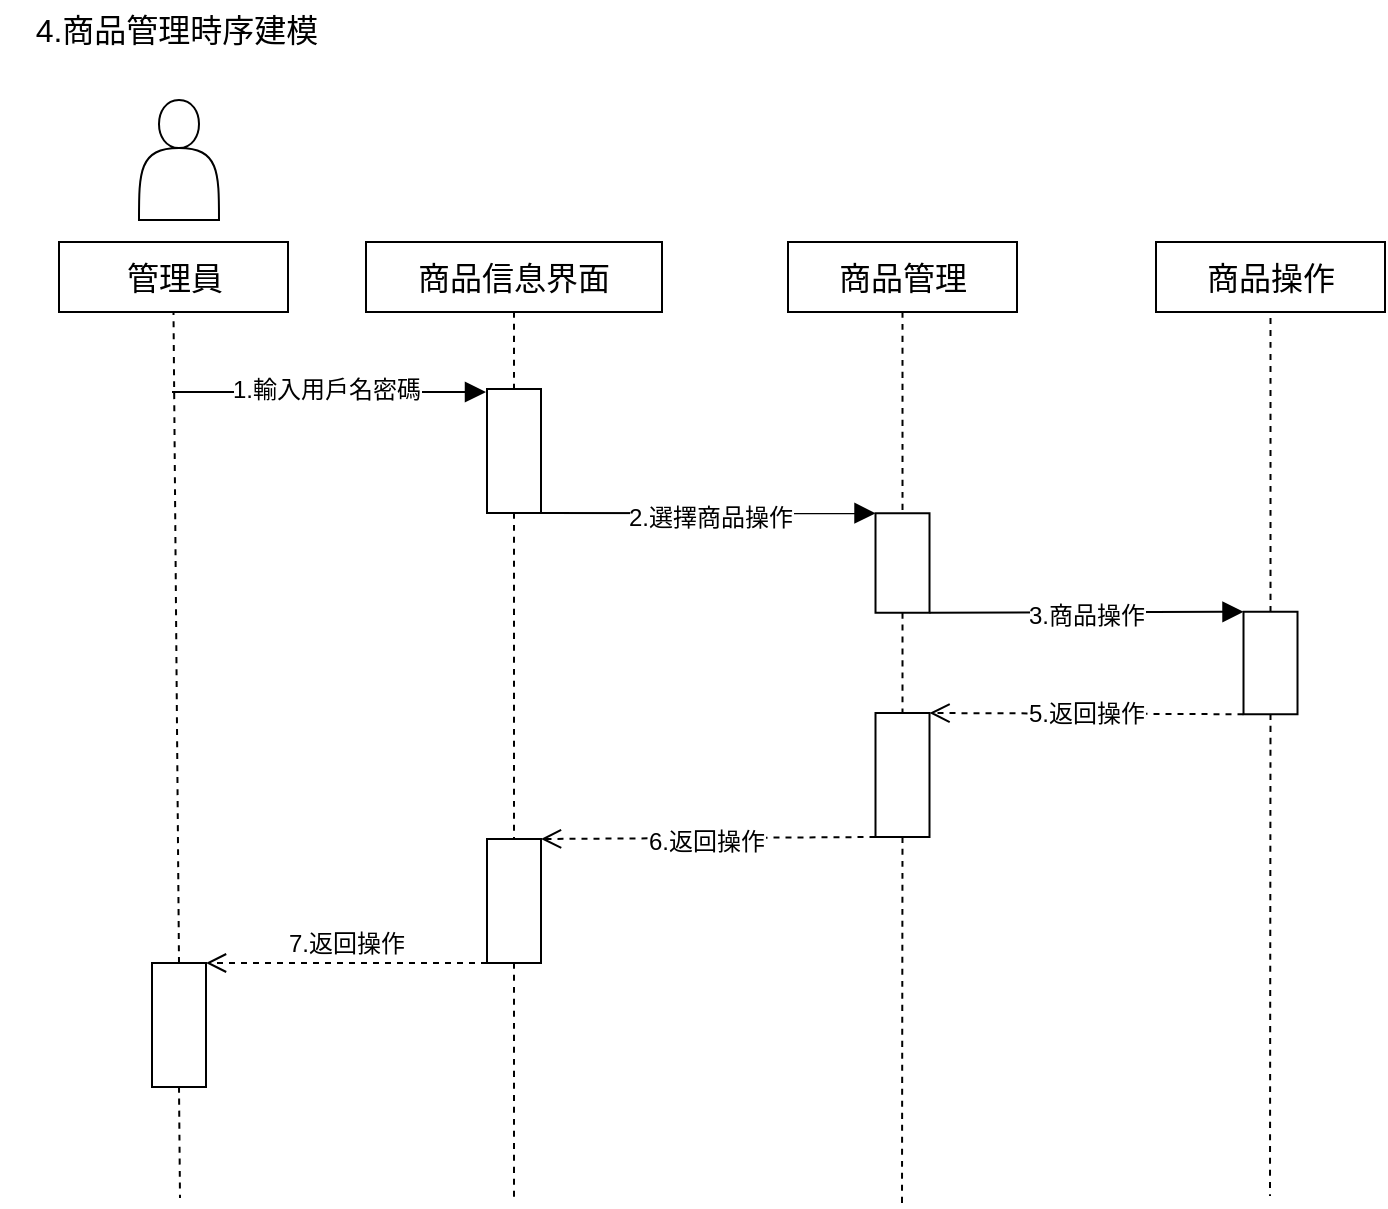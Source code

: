 <mxfile version="22.1.11" type="device">
  <diagram name="第 1 页" id="6cU7MxjFcF02YMZ1OOlB">
    <mxGraphModel dx="1383" dy="607" grid="0" gridSize="10" guides="1" tooltips="1" connect="1" arrows="1" fold="1" page="1" pageScale="1" pageWidth="827" pageHeight="1169" math="0" shadow="0">
      <root>
        <mxCell id="0" />
        <mxCell id="1" parent="0" />
        <mxCell id="wZNhNJfkOugPo1ArBoC4-1" value="4.商品管理時序建模" style="text;html=1;strokeColor=none;fillColor=none;align=center;verticalAlign=middle;whiteSpace=wrap;rounded=0;fontSize=16;" parent="1" vertex="1">
          <mxGeometry x="27" y="19" width="177" height="30" as="geometry" />
        </mxCell>
        <mxCell id="wZNhNJfkOugPo1ArBoC4-3" value="管理員" style="rounded=0;whiteSpace=wrap;html=1;fontSize=16;" parent="1" vertex="1">
          <mxGeometry x="56.5" y="140" width="114.5" height="35" as="geometry" />
        </mxCell>
        <mxCell id="wZNhNJfkOugPo1ArBoC4-4" value="商品信息界面" style="rounded=0;whiteSpace=wrap;html=1;fontSize=16;" parent="1" vertex="1">
          <mxGeometry x="210" y="140" width="148" height="35" as="geometry" />
        </mxCell>
        <mxCell id="wZNhNJfkOugPo1ArBoC4-5" value="商品管理" style="rounded=0;whiteSpace=wrap;html=1;fontSize=16;" parent="1" vertex="1">
          <mxGeometry x="421" y="140" width="114.5" height="35" as="geometry" />
        </mxCell>
        <mxCell id="wZNhNJfkOugPo1ArBoC4-6" value="商品操作" style="rounded=0;whiteSpace=wrap;html=1;fontSize=16;" parent="1" vertex="1">
          <mxGeometry x="605" y="140" width="114.5" height="35" as="geometry" />
        </mxCell>
        <mxCell id="wZNhNJfkOugPo1ArBoC4-10" value="" style="shape=actor;whiteSpace=wrap;html=1;fontSize=16;" parent="1" vertex="1">
          <mxGeometry x="96.5" y="69" width="40" height="60" as="geometry" />
        </mxCell>
        <mxCell id="wZNhNJfkOugPo1ArBoC4-12" value="" style="endArrow=none;dashed=1;html=1;rounded=0;fontSize=12;startSize=8;endSize=8;curved=1;entryX=0.5;entryY=1;entryDx=0;entryDy=0;exitX=0;exitY=0.5;exitDx=0;exitDy=0;" parent="1" source="wZNhNJfkOugPo1ArBoC4-13" target="wZNhNJfkOugPo1ArBoC4-3" edge="1">
          <mxGeometry width="50" height="50" relative="1" as="geometry">
            <mxPoint x="114" y="390" as="sourcePoint" />
            <mxPoint x="473" y="310" as="targetPoint" />
          </mxGeometry>
        </mxCell>
        <mxCell id="wZNhNJfkOugPo1ArBoC4-13" value="" style="rounded=0;whiteSpace=wrap;html=1;fontSize=16;rotation=90;" parent="1" vertex="1">
          <mxGeometry x="85.5" y="518" width="62" height="27" as="geometry" />
        </mxCell>
        <mxCell id="wZNhNJfkOugPo1ArBoC4-15" value="" style="endArrow=none;dashed=1;html=1;rounded=0;fontSize=12;startSize=8;endSize=8;curved=1;exitX=1;exitY=0.5;exitDx=0;exitDy=0;" parent="1" source="wZNhNJfkOugPo1ArBoC4-13" edge="1">
          <mxGeometry width="50" height="50" relative="1" as="geometry">
            <mxPoint x="423" y="360" as="sourcePoint" />
            <mxPoint x="117" y="618" as="targetPoint" />
          </mxGeometry>
        </mxCell>
        <mxCell id="wZNhNJfkOugPo1ArBoC4-17" value="" style="rounded=0;whiteSpace=wrap;html=1;fontSize=16;rotation=90;" parent="1" vertex="1">
          <mxGeometry x="253" y="231" width="62" height="27" as="geometry" />
        </mxCell>
        <mxCell id="wZNhNJfkOugPo1ArBoC4-18" value="" style="rounded=0;whiteSpace=wrap;html=1;fontSize=16;rotation=90;" parent="1" vertex="1">
          <mxGeometry x="253" y="456" width="62" height="27" as="geometry" />
        </mxCell>
        <mxCell id="wZNhNJfkOugPo1ArBoC4-19" value="" style="rounded=0;whiteSpace=wrap;html=1;fontSize=16;rotation=90;" parent="1" vertex="1">
          <mxGeometry x="453.38" y="287" width="49.75" height="27" as="geometry" />
        </mxCell>
        <mxCell id="wZNhNJfkOugPo1ArBoC4-20" value="" style="rounded=0;whiteSpace=wrap;html=1;fontSize=16;rotation=90;" parent="1" vertex="1">
          <mxGeometry x="447.25" y="393" width="62" height="27" as="geometry" />
        </mxCell>
        <mxCell id="wZNhNJfkOugPo1ArBoC4-22" style="edgeStyle=none;curved=1;rounded=0;orthogonalLoop=1;jettySize=auto;html=1;exitX=0.5;exitY=0;exitDx=0;exitDy=0;fontSize=12;startSize=8;endSize=8;" parent="1" source="wZNhNJfkOugPo1ArBoC4-19" target="wZNhNJfkOugPo1ArBoC4-19" edge="1">
          <mxGeometry relative="1" as="geometry" />
        </mxCell>
        <mxCell id="wZNhNJfkOugPo1ArBoC4-23" value="" style="rounded=0;whiteSpace=wrap;html=1;fontSize=16;rotation=90;" parent="1" vertex="1">
          <mxGeometry x="636.63" y="337" width="51.25" height="27" as="geometry" />
        </mxCell>
        <mxCell id="wZNhNJfkOugPo1ArBoC4-24" value="" style="endArrow=none;dashed=1;html=1;rounded=0;fontSize=12;startSize=8;endSize=8;curved=1;entryX=0.5;entryY=1;entryDx=0;entryDy=0;exitX=0;exitY=0.5;exitDx=0;exitDy=0;" parent="1" source="wZNhNJfkOugPo1ArBoC4-23" target="wZNhNJfkOugPo1ArBoC4-6" edge="1">
          <mxGeometry width="50" height="50" relative="1" as="geometry">
            <mxPoint x="423" y="360" as="sourcePoint" />
            <mxPoint x="473" y="310" as="targetPoint" />
          </mxGeometry>
        </mxCell>
        <mxCell id="wZNhNJfkOugPo1ArBoC4-25" value="" style="endArrow=none;dashed=1;html=1;rounded=0;fontSize=12;startSize=8;endSize=8;curved=1;exitX=1;exitY=0.5;exitDx=0;exitDy=0;" parent="1" source="wZNhNJfkOugPo1ArBoC4-23" edge="1">
          <mxGeometry width="50" height="50" relative="1" as="geometry">
            <mxPoint x="423" y="360" as="sourcePoint" />
            <mxPoint x="662" y="617" as="targetPoint" />
          </mxGeometry>
        </mxCell>
        <mxCell id="wZNhNJfkOugPo1ArBoC4-26" value="" style="endArrow=none;dashed=1;html=1;rounded=0;fontSize=12;startSize=8;endSize=8;curved=1;exitX=0.5;exitY=1;exitDx=0;exitDy=0;entryX=0;entryY=0.5;entryDx=0;entryDy=0;" parent="1" source="wZNhNJfkOugPo1ArBoC4-4" target="wZNhNJfkOugPo1ArBoC4-17" edge="1">
          <mxGeometry width="50" height="50" relative="1" as="geometry">
            <mxPoint x="423" y="360" as="sourcePoint" />
            <mxPoint x="473" y="310" as="targetPoint" />
          </mxGeometry>
        </mxCell>
        <mxCell id="wZNhNJfkOugPo1ArBoC4-27" value="" style="endArrow=none;dashed=1;html=1;rounded=0;fontSize=12;startSize=8;endSize=8;curved=1;exitX=1;exitY=0.5;exitDx=0;exitDy=0;entryX=0;entryY=0.5;entryDx=0;entryDy=0;" parent="1" source="wZNhNJfkOugPo1ArBoC4-17" target="wZNhNJfkOugPo1ArBoC4-18" edge="1">
          <mxGeometry width="50" height="50" relative="1" as="geometry">
            <mxPoint x="294" y="185" as="sourcePoint" />
            <mxPoint x="294" y="224" as="targetPoint" />
          </mxGeometry>
        </mxCell>
        <mxCell id="wZNhNJfkOugPo1ArBoC4-28" value="" style="endArrow=none;dashed=1;html=1;rounded=0;fontSize=12;startSize=8;endSize=8;curved=1;exitX=1;exitY=0.5;exitDx=0;exitDy=0;" parent="1" source="wZNhNJfkOugPo1ArBoC4-18" edge="1">
          <mxGeometry width="50" height="50" relative="1" as="geometry">
            <mxPoint x="304" y="195" as="sourcePoint" />
            <mxPoint x="284" y="620" as="targetPoint" />
          </mxGeometry>
        </mxCell>
        <mxCell id="wZNhNJfkOugPo1ArBoC4-29" value="" style="endArrow=none;dashed=1;html=1;rounded=0;fontSize=12;startSize=8;endSize=8;curved=1;entryX=0;entryY=0.5;entryDx=0;entryDy=0;exitX=0.5;exitY=1;exitDx=0;exitDy=0;" parent="1" source="wZNhNJfkOugPo1ArBoC4-5" target="wZNhNJfkOugPo1ArBoC4-19" edge="1">
          <mxGeometry width="50" height="50" relative="1" as="geometry">
            <mxPoint x="314" y="205" as="sourcePoint" />
            <mxPoint x="314" y="244" as="targetPoint" />
          </mxGeometry>
        </mxCell>
        <mxCell id="wZNhNJfkOugPo1ArBoC4-30" value="" style="endArrow=none;dashed=1;html=1;rounded=0;fontSize=12;startSize=8;endSize=8;curved=1;entryX=0;entryY=0.5;entryDx=0;entryDy=0;exitX=1;exitY=0.5;exitDx=0;exitDy=0;" parent="1" source="wZNhNJfkOugPo1ArBoC4-19" target="wZNhNJfkOugPo1ArBoC4-20" edge="1">
          <mxGeometry width="50" height="50" relative="1" as="geometry">
            <mxPoint x="488" y="185" as="sourcePoint" />
            <mxPoint x="488" y="281" as="targetPoint" />
          </mxGeometry>
        </mxCell>
        <mxCell id="wZNhNJfkOugPo1ArBoC4-31" value="" style="endArrow=none;dashed=1;html=1;rounded=0;fontSize=12;startSize=8;endSize=8;curved=1;exitX=1;exitY=0.5;exitDx=0;exitDy=0;" parent="1" source="wZNhNJfkOugPo1ArBoC4-20" edge="1">
          <mxGeometry width="50" height="50" relative="1" as="geometry">
            <mxPoint x="498" y="195" as="sourcePoint" />
            <mxPoint x="478" y="622" as="targetPoint" />
          </mxGeometry>
        </mxCell>
        <mxCell id="wZNhNJfkOugPo1ArBoC4-36" value="1.輸入用戶名密碼" style="html=1;verticalAlign=bottom;endArrow=block;curved=0;rounded=0;fontSize=12;startSize=8;endSize=8;" parent="1" edge="1">
          <mxGeometry x="-0.019" y="-8" width="80" relative="1" as="geometry">
            <mxPoint x="113" y="215" as="sourcePoint" />
            <mxPoint x="270" y="215" as="targetPoint" />
            <mxPoint as="offset" />
          </mxGeometry>
        </mxCell>
        <mxCell id="wZNhNJfkOugPo1ArBoC4-37" value="2.選擇商品操作" style="html=1;verticalAlign=bottom;endArrow=block;curved=0;rounded=0;fontSize=12;startSize=8;endSize=8;exitX=1;exitY=0;exitDx=0;exitDy=0;entryX=0;entryY=1;entryDx=0;entryDy=0;" parent="1" source="wZNhNJfkOugPo1ArBoC4-17" target="wZNhNJfkOugPo1ArBoC4-19" edge="1">
          <mxGeometry x="0.011" y="-11" width="80" relative="1" as="geometry">
            <mxPoint x="384" y="273" as="sourcePoint" />
            <mxPoint x="456" y="276" as="targetPoint" />
            <mxPoint as="offset" />
          </mxGeometry>
        </mxCell>
        <mxCell id="wZNhNJfkOugPo1ArBoC4-38" value="3.商品操作" style="html=1;verticalAlign=bottom;endArrow=block;curved=0;rounded=0;fontSize=12;startSize=8;endSize=8;entryX=0;entryY=1;entryDx=0;entryDy=0;exitX=1;exitY=0;exitDx=0;exitDy=0;" parent="1" source="wZNhNJfkOugPo1ArBoC4-19" target="wZNhNJfkOugPo1ArBoC4-23" edge="1">
          <mxGeometry x="-0.004" y="-11" width="80" relative="1" as="geometry">
            <mxPoint x="422" y="337" as="sourcePoint" />
            <mxPoint x="488" y="335" as="targetPoint" />
            <mxPoint as="offset" />
          </mxGeometry>
        </mxCell>
        <mxCell id="wZNhNJfkOugPo1ArBoC4-39" value="5.返回操作" style="html=1;verticalAlign=bottom;endArrow=open;dashed=1;endSize=8;curved=0;rounded=0;fontSize=12;exitX=1;exitY=1;exitDx=0;exitDy=0;entryX=0;entryY=0;entryDx=0;entryDy=0;" parent="1" source="wZNhNJfkOugPo1ArBoC4-23" target="wZNhNJfkOugPo1ArBoC4-20" edge="1">
          <mxGeometry x="0.003" y="9" relative="1" as="geometry">
            <mxPoint x="488" y="335" as="sourcePoint" />
            <mxPoint x="408" y="335" as="targetPoint" />
            <mxPoint as="offset" />
          </mxGeometry>
        </mxCell>
        <mxCell id="wZNhNJfkOugPo1ArBoC4-40" value="6.返回操作" style="html=1;verticalAlign=bottom;endArrow=open;dashed=1;endSize=8;curved=0;rounded=0;fontSize=12;exitX=1;exitY=1;exitDx=0;exitDy=0;entryX=0;entryY=0;entryDx=0;entryDy=0;" parent="1" source="wZNhNJfkOugPo1ArBoC4-20" target="wZNhNJfkOugPo1ArBoC4-18" edge="1">
          <mxGeometry x="0.014" y="11" relative="1" as="geometry">
            <mxPoint x="488" y="335" as="sourcePoint" />
            <mxPoint x="408" y="335" as="targetPoint" />
            <mxPoint as="offset" />
          </mxGeometry>
        </mxCell>
        <mxCell id="wZNhNJfkOugPo1ArBoC4-41" value="7.返回操作" style="html=1;verticalAlign=bottom;endArrow=open;dashed=1;endSize=8;curved=0;rounded=0;fontSize=12;entryX=0;entryY=0;entryDx=0;entryDy=0;exitX=1;exitY=1;exitDx=0;exitDy=0;" parent="1" source="wZNhNJfkOugPo1ArBoC4-18" target="wZNhNJfkOugPo1ArBoC4-13" edge="1">
          <mxGeometry relative="1" as="geometry">
            <mxPoint x="488" y="335" as="sourcePoint" />
            <mxPoint x="408" y="335" as="targetPoint" />
          </mxGeometry>
        </mxCell>
      </root>
    </mxGraphModel>
  </diagram>
</mxfile>
